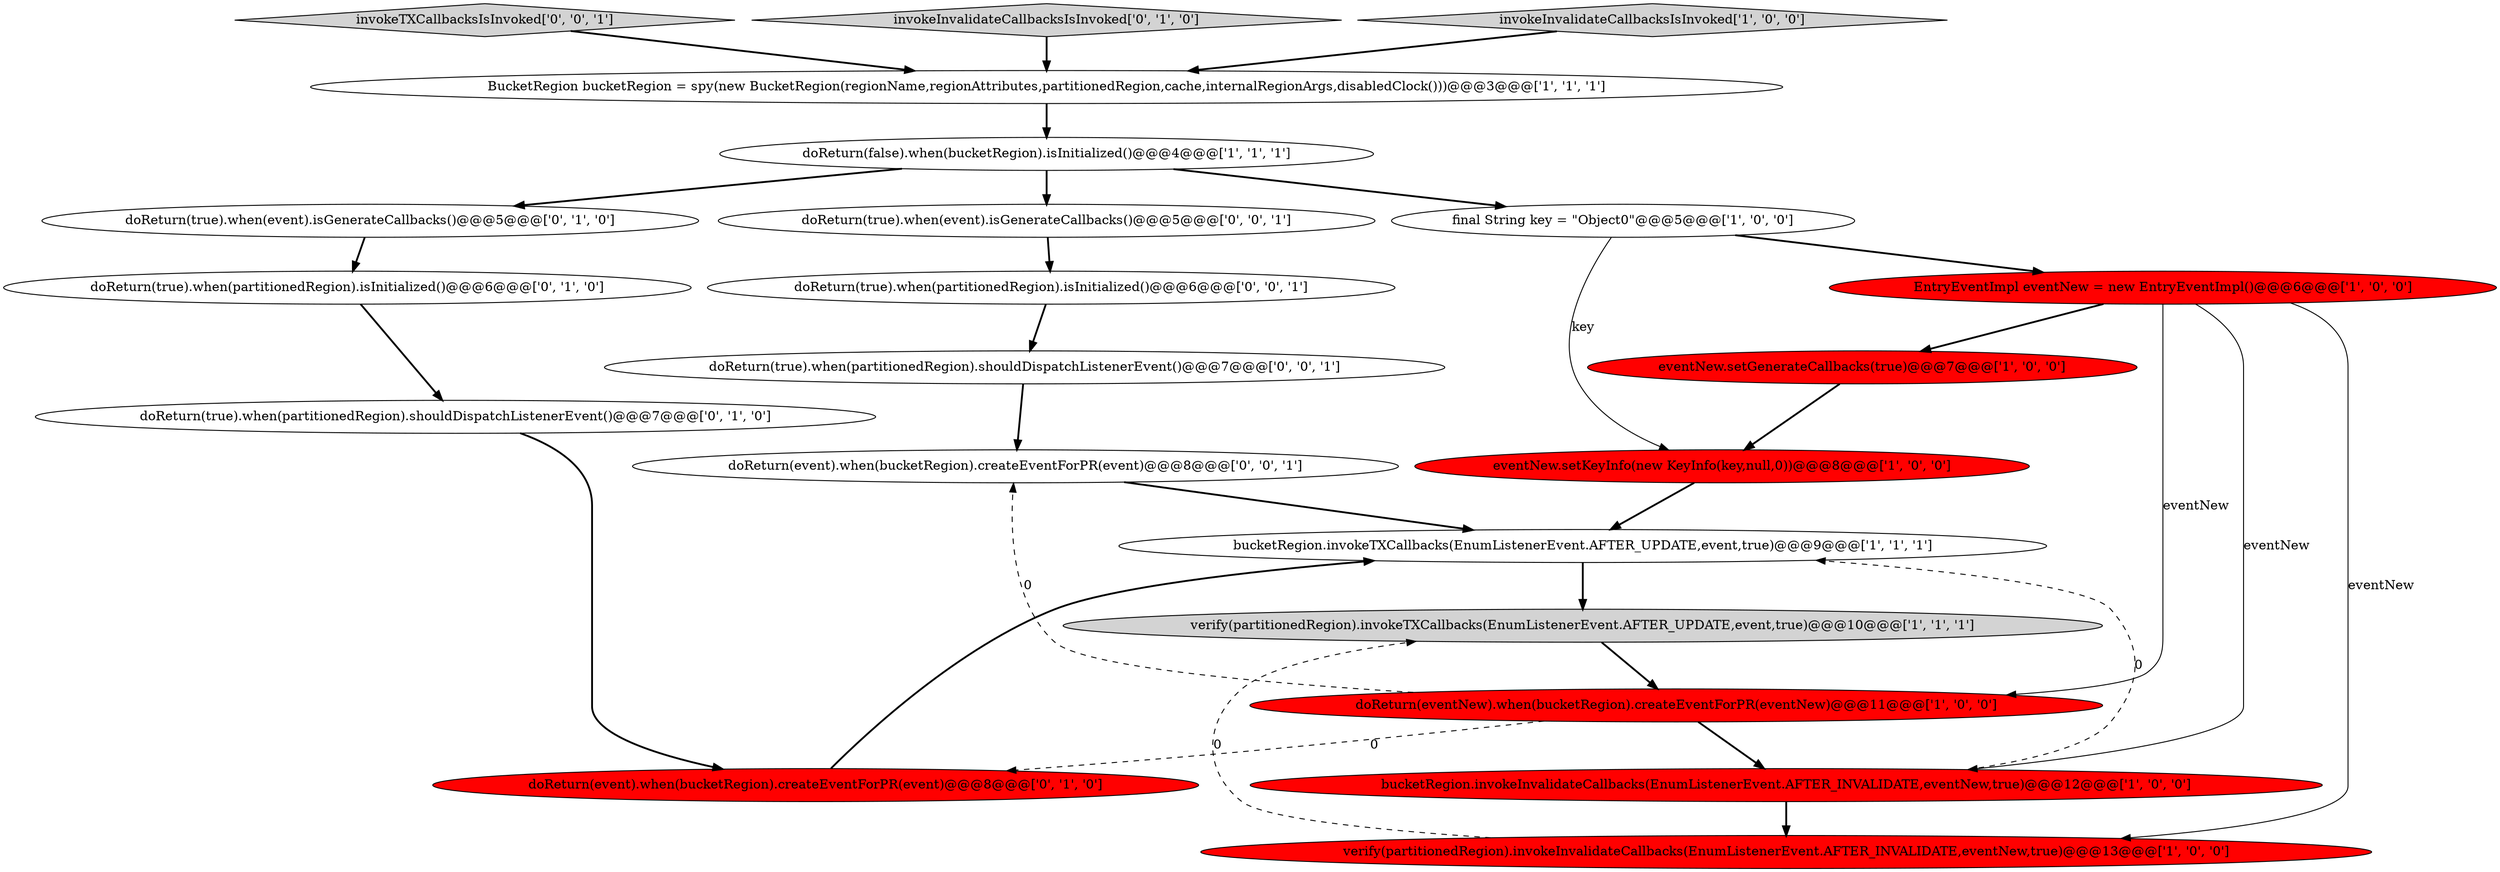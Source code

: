 digraph {
10 [style = filled, label = "BucketRegion bucketRegion = spy(new BucketRegion(regionName,regionAttributes,partitionedRegion,cache,internalRegionArgs,disabledClock()))@@@3@@@['1', '1', '1']", fillcolor = white, shape = ellipse image = "AAA0AAABBB1BBB"];
12 [style = filled, label = "doReturn(true).when(partitionedRegion).shouldDispatchListenerEvent()@@@7@@@['0', '1', '0']", fillcolor = white, shape = ellipse image = "AAA0AAABBB2BBB"];
14 [style = filled, label = "doReturn(true).when(partitionedRegion).isInitialized()@@@6@@@['0', '1', '0']", fillcolor = white, shape = ellipse image = "AAA0AAABBB2BBB"];
19 [style = filled, label = "invokeTXCallbacksIsInvoked['0', '0', '1']", fillcolor = lightgray, shape = diamond image = "AAA0AAABBB3BBB"];
21 [style = filled, label = "doReturn(true).when(event).isGenerateCallbacks()@@@5@@@['0', '0', '1']", fillcolor = white, shape = ellipse image = "AAA0AAABBB3BBB"];
5 [style = filled, label = "bucketRegion.invokeInvalidateCallbacks(EnumListenerEvent.AFTER_INVALIDATE,eventNew,true)@@@12@@@['1', '0', '0']", fillcolor = red, shape = ellipse image = "AAA1AAABBB1BBB"];
7 [style = filled, label = "verify(partitionedRegion).invokeTXCallbacks(EnumListenerEvent.AFTER_UPDATE,event,true)@@@10@@@['1', '1', '1']", fillcolor = lightgray, shape = ellipse image = "AAA0AAABBB1BBB"];
11 [style = filled, label = "bucketRegion.invokeTXCallbacks(EnumListenerEvent.AFTER_UPDATE,event,true)@@@9@@@['1', '1', '1']", fillcolor = white, shape = ellipse image = "AAA0AAABBB1BBB"];
3 [style = filled, label = "verify(partitionedRegion).invokeInvalidateCallbacks(EnumListenerEvent.AFTER_INVALIDATE,eventNew,true)@@@13@@@['1', '0', '0']", fillcolor = red, shape = ellipse image = "AAA1AAABBB1BBB"];
17 [style = filled, label = "doReturn(true).when(partitionedRegion).isInitialized()@@@6@@@['0', '0', '1']", fillcolor = white, shape = ellipse image = "AAA0AAABBB3BBB"];
13 [style = filled, label = "doReturn(true).when(event).isGenerateCallbacks()@@@5@@@['0', '1', '0']", fillcolor = white, shape = ellipse image = "AAA0AAABBB2BBB"];
8 [style = filled, label = "eventNew.setKeyInfo(new KeyInfo(key,null,0))@@@8@@@['1', '0', '0']", fillcolor = red, shape = ellipse image = "AAA1AAABBB1BBB"];
16 [style = filled, label = "doReturn(event).when(bucketRegion).createEventForPR(event)@@@8@@@['0', '1', '0']", fillcolor = red, shape = ellipse image = "AAA1AAABBB2BBB"];
1 [style = filled, label = "EntryEventImpl eventNew = new EntryEventImpl()@@@6@@@['1', '0', '0']", fillcolor = red, shape = ellipse image = "AAA1AAABBB1BBB"];
9 [style = filled, label = "final String key = \"Object0\"@@@5@@@['1', '0', '0']", fillcolor = white, shape = ellipse image = "AAA0AAABBB1BBB"];
15 [style = filled, label = "invokeInvalidateCallbacksIsInvoked['0', '1', '0']", fillcolor = lightgray, shape = diamond image = "AAA0AAABBB2BBB"];
2 [style = filled, label = "eventNew.setGenerateCallbacks(true)@@@7@@@['1', '0', '0']", fillcolor = red, shape = ellipse image = "AAA1AAABBB1BBB"];
0 [style = filled, label = "doReturn(false).when(bucketRegion).isInitialized()@@@4@@@['1', '1', '1']", fillcolor = white, shape = ellipse image = "AAA0AAABBB1BBB"];
20 [style = filled, label = "doReturn(true).when(partitionedRegion).shouldDispatchListenerEvent()@@@7@@@['0', '0', '1']", fillcolor = white, shape = ellipse image = "AAA0AAABBB3BBB"];
18 [style = filled, label = "doReturn(event).when(bucketRegion).createEventForPR(event)@@@8@@@['0', '0', '1']", fillcolor = white, shape = ellipse image = "AAA0AAABBB3BBB"];
6 [style = filled, label = "doReturn(eventNew).when(bucketRegion).createEventForPR(eventNew)@@@11@@@['1', '0', '0']", fillcolor = red, shape = ellipse image = "AAA1AAABBB1BBB"];
4 [style = filled, label = "invokeInvalidateCallbacksIsInvoked['1', '0', '0']", fillcolor = lightgray, shape = diamond image = "AAA0AAABBB1BBB"];
5->3 [style = bold, label=""];
4->10 [style = bold, label=""];
0->9 [style = bold, label=""];
15->10 [style = bold, label=""];
16->11 [style = bold, label=""];
1->3 [style = solid, label="eventNew"];
0->13 [style = bold, label=""];
3->7 [style = dashed, label="0"];
18->11 [style = bold, label=""];
19->10 [style = bold, label=""];
12->16 [style = bold, label=""];
0->21 [style = bold, label=""];
1->5 [style = solid, label="eventNew"];
1->6 [style = solid, label="eventNew"];
9->8 [style = solid, label="key"];
6->18 [style = dashed, label="0"];
20->18 [style = bold, label=""];
6->5 [style = bold, label=""];
6->16 [style = dashed, label="0"];
5->11 [style = dashed, label="0"];
14->12 [style = bold, label=""];
10->0 [style = bold, label=""];
7->6 [style = bold, label=""];
1->2 [style = bold, label=""];
9->1 [style = bold, label=""];
8->11 [style = bold, label=""];
13->14 [style = bold, label=""];
21->17 [style = bold, label=""];
11->7 [style = bold, label=""];
2->8 [style = bold, label=""];
17->20 [style = bold, label=""];
}
